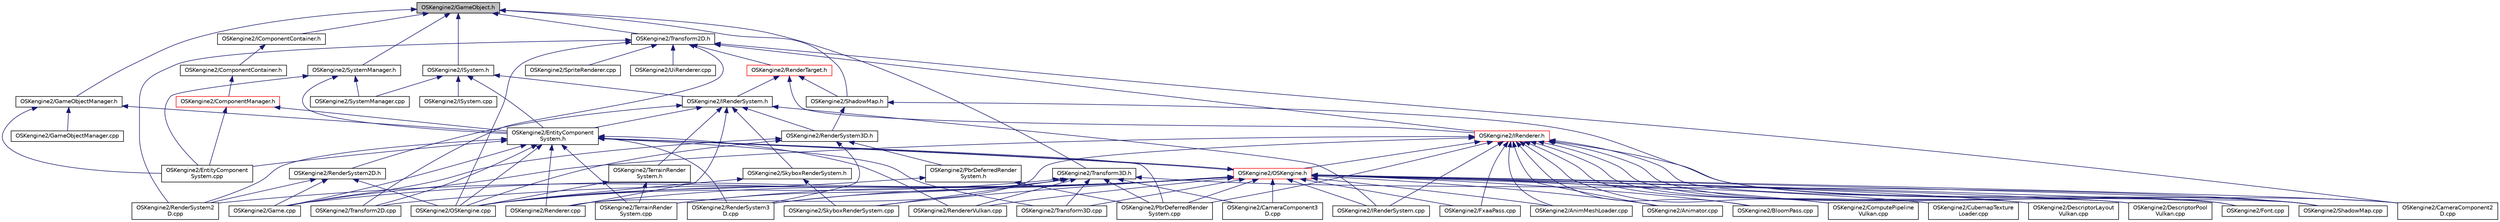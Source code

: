 digraph "OSKengine2/GameObject.h"
{
 // LATEX_PDF_SIZE
  edge [fontname="Helvetica",fontsize="10",labelfontname="Helvetica",labelfontsize="10"];
  node [fontname="Helvetica",fontsize="10",shape=record];
  Node1 [label="OSKengine2/GameObject.h",height=0.2,width=0.4,color="black", fillcolor="grey75", style="filled", fontcolor="black",tooltip=" "];
  Node1 -> Node2 [dir="back",color="midnightblue",fontsize="10",style="solid",fontname="Helvetica"];
  Node2 [label="OSKengine2/GameObjectManager.h",height=0.2,width=0.4,color="black", fillcolor="white", style="filled",URL="$_game_object_manager_8h.html",tooltip=" "];
  Node2 -> Node3 [dir="back",color="midnightblue",fontsize="10",style="solid",fontname="Helvetica"];
  Node3 [label="OSKengine2/EntityComponent\lSystem.cpp",height=0.2,width=0.4,color="black", fillcolor="white", style="filled",URL="$_entity_component_system_8cpp.html",tooltip=" "];
  Node2 -> Node4 [dir="back",color="midnightblue",fontsize="10",style="solid",fontname="Helvetica"];
  Node4 [label="OSKengine2/EntityComponent\lSystem.h",height=0.2,width=0.4,color="black", fillcolor="white", style="filled",URL="$_entity_component_system_8h.html",tooltip=" "];
  Node4 -> Node3 [dir="back",color="midnightblue",fontsize="10",style="solid",fontname="Helvetica"];
  Node4 -> Node5 [dir="back",color="midnightblue",fontsize="10",style="solid",fontname="Helvetica"];
  Node5 [label="OSKengine2/Game.cpp",height=0.2,width=0.4,color="black", fillcolor="white", style="filled",URL="$_game_8cpp.html",tooltip=" "];
  Node4 -> Node6 [dir="back",color="midnightblue",fontsize="10",style="solid",fontname="Helvetica"];
  Node6 [label="OSKengine2/OSKengine.cpp",height=0.2,width=0.4,color="black", fillcolor="white", style="filled",URL="$_o_s_kengine_8cpp.html",tooltip=" "];
  Node4 -> Node7 [dir="back",color="midnightblue",fontsize="10",style="solid",fontname="Helvetica"];
  Node7 [label="OSKengine2/OSKengine.h",height=0.2,width=0.4,color="red", fillcolor="white", style="filled",URL="$_o_s_kengine_8h.html",tooltip=" "];
  Node7 -> Node8 [dir="back",color="midnightblue",fontsize="10",style="solid",fontname="Helvetica"];
  Node8 [label="OSKengine2/AnimMeshLoader.cpp",height=0.2,width=0.4,color="black", fillcolor="white", style="filled",URL="$_anim_mesh_loader_8cpp.html",tooltip=" "];
  Node7 -> Node9 [dir="back",color="midnightblue",fontsize="10",style="solid",fontname="Helvetica"];
  Node9 [label="OSKengine2/Animator.cpp",height=0.2,width=0.4,color="black", fillcolor="white", style="filled",URL="$_animator_8cpp.html",tooltip=" "];
  Node7 -> Node11 [dir="back",color="midnightblue",fontsize="10",style="solid",fontname="Helvetica"];
  Node11 [label="OSKengine2/BloomPass.cpp",height=0.2,width=0.4,color="black", fillcolor="white", style="filled",URL="$_bloom_pass_8cpp.html",tooltip=" "];
  Node7 -> Node13 [dir="back",color="midnightblue",fontsize="10",style="solid",fontname="Helvetica"];
  Node13 [label="OSKengine2/CameraComponent2\lD.cpp",height=0.2,width=0.4,color="black", fillcolor="white", style="filled",URL="$_camera_component2_d_8cpp.html",tooltip=" "];
  Node7 -> Node14 [dir="back",color="midnightblue",fontsize="10",style="solid",fontname="Helvetica"];
  Node14 [label="OSKengine2/CameraComponent3\lD.cpp",height=0.2,width=0.4,color="black", fillcolor="white", style="filled",URL="$_camera_component3_d_8cpp.html",tooltip=" "];
  Node7 -> Node18 [dir="back",color="midnightblue",fontsize="10",style="solid",fontname="Helvetica"];
  Node18 [label="OSKengine2/ComputePipeline\lVulkan.cpp",height=0.2,width=0.4,color="black", fillcolor="white", style="filled",URL="$_compute_pipeline_vulkan_8cpp.html",tooltip=" "];
  Node7 -> Node19 [dir="back",color="midnightblue",fontsize="10",style="solid",fontname="Helvetica"];
  Node19 [label="OSKengine2/CubemapTexture\lLoader.cpp",height=0.2,width=0.4,color="black", fillcolor="white", style="filled",URL="$_cubemap_texture_loader_8cpp.html",tooltip=" "];
  Node7 -> Node20 [dir="back",color="midnightblue",fontsize="10",style="solid",fontname="Helvetica"];
  Node20 [label="OSKengine2/DescriptorLayout\lVulkan.cpp",height=0.2,width=0.4,color="black", fillcolor="white", style="filled",URL="$_descriptor_layout_vulkan_8cpp.html",tooltip=" "];
  Node7 -> Node21 [dir="back",color="midnightblue",fontsize="10",style="solid",fontname="Helvetica"];
  Node21 [label="OSKengine2/DescriptorPool\lVulkan.cpp",height=0.2,width=0.4,color="black", fillcolor="white", style="filled",URL="$_descriptor_pool_vulkan_8cpp.html",tooltip=" "];
  Node7 -> Node4 [dir="back",color="midnightblue",fontsize="10",style="solid",fontname="Helvetica"];
  Node7 -> Node22 [dir="back",color="midnightblue",fontsize="10",style="solid",fontname="Helvetica"];
  Node22 [label="OSKengine2/Font.cpp",height=0.2,width=0.4,color="black", fillcolor="white", style="filled",URL="$_font_8cpp.html",tooltip=" "];
  Node7 -> Node23 [dir="back",color="midnightblue",fontsize="10",style="solid",fontname="Helvetica"];
  Node23 [label="OSKengine2/FxaaPass.cpp",height=0.2,width=0.4,color="black", fillcolor="white", style="filled",URL="$_fxaa_pass_8cpp.html",tooltip=" "];
  Node7 -> Node5 [dir="back",color="midnightblue",fontsize="10",style="solid",fontname="Helvetica"];
  Node7 -> Node42 [dir="back",color="midnightblue",fontsize="10",style="solid",fontname="Helvetica"];
  Node42 [label="OSKengine2/IRenderSystem.cpp",height=0.2,width=0.4,color="black", fillcolor="white", style="filled",URL="$_i_render_system_8cpp.html",tooltip=" "];
  Node7 -> Node6 [dir="back",color="midnightblue",fontsize="10",style="solid",fontname="Helvetica"];
  Node7 -> Node49 [dir="back",color="midnightblue",fontsize="10",style="solid",fontname="Helvetica"];
  Node49 [label="OSKengine2/PbrDeferredRender\lSystem.cpp",height=0.2,width=0.4,color="black", fillcolor="white", style="filled",URL="$_pbr_deferred_render_system_8cpp.html",tooltip=" "];
  Node7 -> Node53 [dir="back",color="midnightblue",fontsize="10",style="solid",fontname="Helvetica"];
  Node53 [label="OSKengine2/RenderSystem2\lD.cpp",height=0.2,width=0.4,color="black", fillcolor="white", style="filled",URL="$_render_system2_d_8cpp.html",tooltip=" "];
  Node7 -> Node54 [dir="back",color="midnightblue",fontsize="10",style="solid",fontname="Helvetica"];
  Node54 [label="OSKengine2/RenderSystem3\lD.cpp",height=0.2,width=0.4,color="black", fillcolor="white", style="filled",URL="$_render_system3_d_8cpp.html",tooltip=" "];
  Node7 -> Node56 [dir="back",color="midnightblue",fontsize="10",style="solid",fontname="Helvetica"];
  Node56 [label="OSKengine2/Renderer.cpp",height=0.2,width=0.4,color="black", fillcolor="white", style="filled",URL="$_renderer_8cpp.html",tooltip=" "];
  Node7 -> Node58 [dir="back",color="midnightblue",fontsize="10",style="solid",fontname="Helvetica"];
  Node58 [label="OSKengine2/RendererVulkan.cpp",height=0.2,width=0.4,color="black", fillcolor="white", style="filled",URL="$_renderer_vulkan_8cpp.html",tooltip=" "];
  Node7 -> Node60 [dir="back",color="midnightblue",fontsize="10",style="solid",fontname="Helvetica"];
  Node60 [label="OSKengine2/ShadowMap.cpp",height=0.2,width=0.4,color="black", fillcolor="white", style="filled",URL="$_shadow_map_8cpp.html",tooltip=" "];
  Node7 -> Node61 [dir="back",color="midnightblue",fontsize="10",style="solid",fontname="Helvetica"];
  Node61 [label="OSKengine2/SkyboxRenderSystem.cpp",height=0.2,width=0.4,color="black", fillcolor="white", style="filled",URL="$_skybox_render_system_8cpp.html",tooltip=" "];
  Node7 -> Node68 [dir="back",color="midnightblue",fontsize="10",style="solid",fontname="Helvetica"];
  Node68 [label="OSKengine2/TerrainRender\lSystem.cpp",height=0.2,width=0.4,color="black", fillcolor="white", style="filled",URL="$_terrain_render_system_8cpp.html",tooltip=" "];
  Node7 -> Node73 [dir="back",color="midnightblue",fontsize="10",style="solid",fontname="Helvetica"];
  Node73 [label="OSKengine2/Transform2D.cpp",height=0.2,width=0.4,color="black", fillcolor="white", style="filled",URL="$_transform2_d_8cpp.html",tooltip=" "];
  Node7 -> Node74 [dir="back",color="midnightblue",fontsize="10",style="solid",fontname="Helvetica"];
  Node74 [label="OSKengine2/Transform3D.cpp",height=0.2,width=0.4,color="black", fillcolor="white", style="filled",URL="$_transform3_d_8cpp.html",tooltip=" "];
  Node4 -> Node49 [dir="back",color="midnightblue",fontsize="10",style="solid",fontname="Helvetica"];
  Node4 -> Node53 [dir="back",color="midnightblue",fontsize="10",style="solid",fontname="Helvetica"];
  Node4 -> Node54 [dir="back",color="midnightblue",fontsize="10",style="solid",fontname="Helvetica"];
  Node4 -> Node56 [dir="back",color="midnightblue",fontsize="10",style="solid",fontname="Helvetica"];
  Node4 -> Node58 [dir="back",color="midnightblue",fontsize="10",style="solid",fontname="Helvetica"];
  Node4 -> Node68 [dir="back",color="midnightblue",fontsize="10",style="solid",fontname="Helvetica"];
  Node4 -> Node73 [dir="back",color="midnightblue",fontsize="10",style="solid",fontname="Helvetica"];
  Node4 -> Node74 [dir="back",color="midnightblue",fontsize="10",style="solid",fontname="Helvetica"];
  Node2 -> Node76 [dir="back",color="midnightblue",fontsize="10",style="solid",fontname="Helvetica"];
  Node76 [label="OSKengine2/GameObjectManager.cpp",height=0.2,width=0.4,color="black", fillcolor="white", style="filled",URL="$_game_object_manager_8cpp.html",tooltip=" "];
  Node1 -> Node77 [dir="back",color="midnightblue",fontsize="10",style="solid",fontname="Helvetica"];
  Node77 [label="OSKengine2/IComponentContainer.h",height=0.2,width=0.4,color="black", fillcolor="white", style="filled",URL="$_i_component_container_8h.html",tooltip=" "];
  Node77 -> Node78 [dir="back",color="midnightblue",fontsize="10",style="solid",fontname="Helvetica"];
  Node78 [label="OSKengine2/ComponentContainer.h",height=0.2,width=0.4,color="black", fillcolor="white", style="filled",URL="$_component_container_8h.html",tooltip=" "];
  Node78 -> Node79 [dir="back",color="midnightblue",fontsize="10",style="solid",fontname="Helvetica"];
  Node79 [label="OSKengine2/ComponentManager.h",height=0.2,width=0.4,color="red", fillcolor="white", style="filled",URL="$_component_manager_8h.html",tooltip=" "];
  Node79 -> Node3 [dir="back",color="midnightblue",fontsize="10",style="solid",fontname="Helvetica"];
  Node79 -> Node4 [dir="back",color="midnightblue",fontsize="10",style="solid",fontname="Helvetica"];
  Node1 -> Node81 [dir="back",color="midnightblue",fontsize="10",style="solid",fontname="Helvetica"];
  Node81 [label="OSKengine2/ISystem.h",height=0.2,width=0.4,color="black", fillcolor="white", style="filled",URL="$_i_system_8h.html",tooltip=" "];
  Node81 -> Node4 [dir="back",color="midnightblue",fontsize="10",style="solid",fontname="Helvetica"];
  Node81 -> Node82 [dir="back",color="midnightblue",fontsize="10",style="solid",fontname="Helvetica"];
  Node82 [label="OSKengine2/IRenderSystem.h",height=0.2,width=0.4,color="black", fillcolor="white", style="filled",URL="$_i_render_system_8h.html",tooltip=" "];
  Node82 -> Node4 [dir="back",color="midnightblue",fontsize="10",style="solid",fontname="Helvetica"];
  Node82 -> Node42 [dir="back",color="midnightblue",fontsize="10",style="solid",fontname="Helvetica"];
  Node82 -> Node83 [dir="back",color="midnightblue",fontsize="10",style="solid",fontname="Helvetica"];
  Node83 [label="OSKengine2/RenderSystem2D.h",height=0.2,width=0.4,color="black", fillcolor="white", style="filled",URL="$_render_system2_d_8h.html",tooltip=" "];
  Node83 -> Node5 [dir="back",color="midnightblue",fontsize="10",style="solid",fontname="Helvetica"];
  Node83 -> Node6 [dir="back",color="midnightblue",fontsize="10",style="solid",fontname="Helvetica"];
  Node83 -> Node53 [dir="back",color="midnightblue",fontsize="10",style="solid",fontname="Helvetica"];
  Node82 -> Node84 [dir="back",color="midnightblue",fontsize="10",style="solid",fontname="Helvetica"];
  Node84 [label="OSKengine2/RenderSystem3D.h",height=0.2,width=0.4,color="black", fillcolor="white", style="filled",URL="$_render_system3_d_8h.html",tooltip=" "];
  Node84 -> Node5 [dir="back",color="midnightblue",fontsize="10",style="solid",fontname="Helvetica"];
  Node84 -> Node6 [dir="back",color="midnightblue",fontsize="10",style="solid",fontname="Helvetica"];
  Node84 -> Node85 [dir="back",color="midnightblue",fontsize="10",style="solid",fontname="Helvetica"];
  Node85 [label="OSKengine2/PbrDeferredRender\lSystem.h",height=0.2,width=0.4,color="black", fillcolor="white", style="filled",URL="$_pbr_deferred_render_system_8h.html",tooltip=" "];
  Node85 -> Node6 [dir="back",color="midnightblue",fontsize="10",style="solid",fontname="Helvetica"];
  Node85 -> Node49 [dir="back",color="midnightblue",fontsize="10",style="solid",fontname="Helvetica"];
  Node84 -> Node54 [dir="back",color="midnightblue",fontsize="10",style="solid",fontname="Helvetica"];
  Node82 -> Node56 [dir="back",color="midnightblue",fontsize="10",style="solid",fontname="Helvetica"];
  Node82 -> Node86 [dir="back",color="midnightblue",fontsize="10",style="solid",fontname="Helvetica"];
  Node86 [label="OSKengine2/SkyboxRenderSystem.h",height=0.2,width=0.4,color="black", fillcolor="white", style="filled",URL="$_skybox_render_system_8h.html",tooltip=" "];
  Node86 -> Node6 [dir="back",color="midnightblue",fontsize="10",style="solid",fontname="Helvetica"];
  Node86 -> Node61 [dir="back",color="midnightblue",fontsize="10",style="solid",fontname="Helvetica"];
  Node82 -> Node87 [dir="back",color="midnightblue",fontsize="10",style="solid",fontname="Helvetica"];
  Node87 [label="OSKengine2/TerrainRender\lSystem.h",height=0.2,width=0.4,color="black", fillcolor="white", style="filled",URL="$_terrain_render_system_8h.html",tooltip=" "];
  Node87 -> Node6 [dir="back",color="midnightblue",fontsize="10",style="solid",fontname="Helvetica"];
  Node87 -> Node68 [dir="back",color="midnightblue",fontsize="10",style="solid",fontname="Helvetica"];
  Node81 -> Node88 [dir="back",color="midnightblue",fontsize="10",style="solid",fontname="Helvetica"];
  Node88 [label="OSKengine2/ISystem.cpp",height=0.2,width=0.4,color="black", fillcolor="white", style="filled",URL="$_i_system_8cpp.html",tooltip=" "];
  Node81 -> Node89 [dir="back",color="midnightblue",fontsize="10",style="solid",fontname="Helvetica"];
  Node89 [label="OSKengine2/SystemManager.cpp",height=0.2,width=0.4,color="black", fillcolor="white", style="filled",URL="$_system_manager_8cpp.html",tooltip=" "];
  Node1 -> Node90 [dir="back",color="midnightblue",fontsize="10",style="solid",fontname="Helvetica"];
  Node90 [label="OSKengine2/ShadowMap.h",height=0.2,width=0.4,color="black", fillcolor="white", style="filled",URL="$_shadow_map_8h.html",tooltip=" "];
  Node90 -> Node84 [dir="back",color="midnightblue",fontsize="10",style="solid",fontname="Helvetica"];
  Node90 -> Node60 [dir="back",color="midnightblue",fontsize="10",style="solid",fontname="Helvetica"];
  Node1 -> Node91 [dir="back",color="midnightblue",fontsize="10",style="solid",fontname="Helvetica"];
  Node91 [label="OSKengine2/SystemManager.h",height=0.2,width=0.4,color="black", fillcolor="white", style="filled",URL="$_system_manager_8h.html",tooltip=" "];
  Node91 -> Node3 [dir="back",color="midnightblue",fontsize="10",style="solid",fontname="Helvetica"];
  Node91 -> Node4 [dir="back",color="midnightblue",fontsize="10",style="solid",fontname="Helvetica"];
  Node91 -> Node89 [dir="back",color="midnightblue",fontsize="10",style="solid",fontname="Helvetica"];
  Node1 -> Node92 [dir="back",color="midnightblue",fontsize="10",style="solid",fontname="Helvetica"];
  Node92 [label="OSKengine2/Transform2D.h",height=0.2,width=0.4,color="black", fillcolor="white", style="filled",URL="$_transform2_d_8h.html",tooltip=" "];
  Node92 -> Node13 [dir="back",color="midnightblue",fontsize="10",style="solid",fontname="Helvetica"];
  Node92 -> Node93 [dir="back",color="midnightblue",fontsize="10",style="solid",fontname="Helvetica"];
  Node93 [label="OSKengine2/IRenderer.h",height=0.2,width=0.4,color="red", fillcolor="white", style="filled",URL="$_i_renderer_8h.html",tooltip=" "];
  Node93 -> Node8 [dir="back",color="midnightblue",fontsize="10",style="solid",fontname="Helvetica"];
  Node93 -> Node9 [dir="back",color="midnightblue",fontsize="10",style="solid",fontname="Helvetica"];
  Node93 -> Node11 [dir="back",color="midnightblue",fontsize="10",style="solid",fontname="Helvetica"];
  Node93 -> Node13 [dir="back",color="midnightblue",fontsize="10",style="solid",fontname="Helvetica"];
  Node93 -> Node18 [dir="back",color="midnightblue",fontsize="10",style="solid",fontname="Helvetica"];
  Node93 -> Node19 [dir="back",color="midnightblue",fontsize="10",style="solid",fontname="Helvetica"];
  Node93 -> Node20 [dir="back",color="midnightblue",fontsize="10",style="solid",fontname="Helvetica"];
  Node93 -> Node21 [dir="back",color="midnightblue",fontsize="10",style="solid",fontname="Helvetica"];
  Node93 -> Node22 [dir="back",color="midnightblue",fontsize="10",style="solid",fontname="Helvetica"];
  Node93 -> Node23 [dir="back",color="midnightblue",fontsize="10",style="solid",fontname="Helvetica"];
  Node93 -> Node5 [dir="back",color="midnightblue",fontsize="10",style="solid",fontname="Helvetica"];
  Node93 -> Node42 [dir="back",color="midnightblue",fontsize="10",style="solid",fontname="Helvetica"];
  Node93 -> Node7 [dir="back",color="midnightblue",fontsize="10",style="solid",fontname="Helvetica"];
  Node93 -> Node49 [dir="back",color="midnightblue",fontsize="10",style="solid",fontname="Helvetica"];
  Node93 -> Node56 [dir="back",color="midnightblue",fontsize="10",style="solid",fontname="Helvetica"];
  Node93 -> Node60 [dir="back",color="midnightblue",fontsize="10",style="solid",fontname="Helvetica"];
  Node92 -> Node6 [dir="back",color="midnightblue",fontsize="10",style="solid",fontname="Helvetica"];
  Node92 -> Node53 [dir="back",color="midnightblue",fontsize="10",style="solid",fontname="Helvetica"];
  Node92 -> Node97 [dir="back",color="midnightblue",fontsize="10",style="solid",fontname="Helvetica"];
  Node97 [label="OSKengine2/RenderTarget.h",height=0.2,width=0.4,color="red", fillcolor="white", style="filled",URL="$_render_target_8h.html",tooltip=" "];
  Node97 -> Node82 [dir="back",color="midnightblue",fontsize="10",style="solid",fontname="Helvetica"];
  Node97 -> Node93 [dir="back",color="midnightblue",fontsize="10",style="solid",fontname="Helvetica"];
  Node97 -> Node90 [dir="back",color="midnightblue",fontsize="10",style="solid",fontname="Helvetica"];
  Node92 -> Node104 [dir="back",color="midnightblue",fontsize="10",style="solid",fontname="Helvetica"];
  Node104 [label="OSKengine2/SpriteRenderer.cpp",height=0.2,width=0.4,color="black", fillcolor="white", style="filled",URL="$_sprite_renderer_8cpp.html",tooltip=" "];
  Node92 -> Node73 [dir="back",color="midnightblue",fontsize="10",style="solid",fontname="Helvetica"];
  Node92 -> Node105 [dir="back",color="midnightblue",fontsize="10",style="solid",fontname="Helvetica"];
  Node105 [label="OSKengine2/UiRenderer.cpp",height=0.2,width=0.4,color="black", fillcolor="white", style="filled",URL="$_ui_renderer_8cpp.html",tooltip=" "];
  Node1 -> Node106 [dir="back",color="midnightblue",fontsize="10",style="solid",fontname="Helvetica"];
  Node106 [label="OSKengine2/Transform3D.h",height=0.2,width=0.4,color="black", fillcolor="white", style="filled",URL="$_transform3_d_8h.html",tooltip=" "];
  Node106 -> Node14 [dir="back",color="midnightblue",fontsize="10",style="solid",fontname="Helvetica"];
  Node106 -> Node6 [dir="back",color="midnightblue",fontsize="10",style="solid",fontname="Helvetica"];
  Node106 -> Node49 [dir="back",color="midnightblue",fontsize="10",style="solid",fontname="Helvetica"];
  Node106 -> Node54 [dir="back",color="midnightblue",fontsize="10",style="solid",fontname="Helvetica"];
  Node106 -> Node58 [dir="back",color="midnightblue",fontsize="10",style="solid",fontname="Helvetica"];
  Node106 -> Node60 [dir="back",color="midnightblue",fontsize="10",style="solid",fontname="Helvetica"];
  Node106 -> Node61 [dir="back",color="midnightblue",fontsize="10",style="solid",fontname="Helvetica"];
  Node106 -> Node68 [dir="back",color="midnightblue",fontsize="10",style="solid",fontname="Helvetica"];
  Node106 -> Node74 [dir="back",color="midnightblue",fontsize="10",style="solid",fontname="Helvetica"];
}
